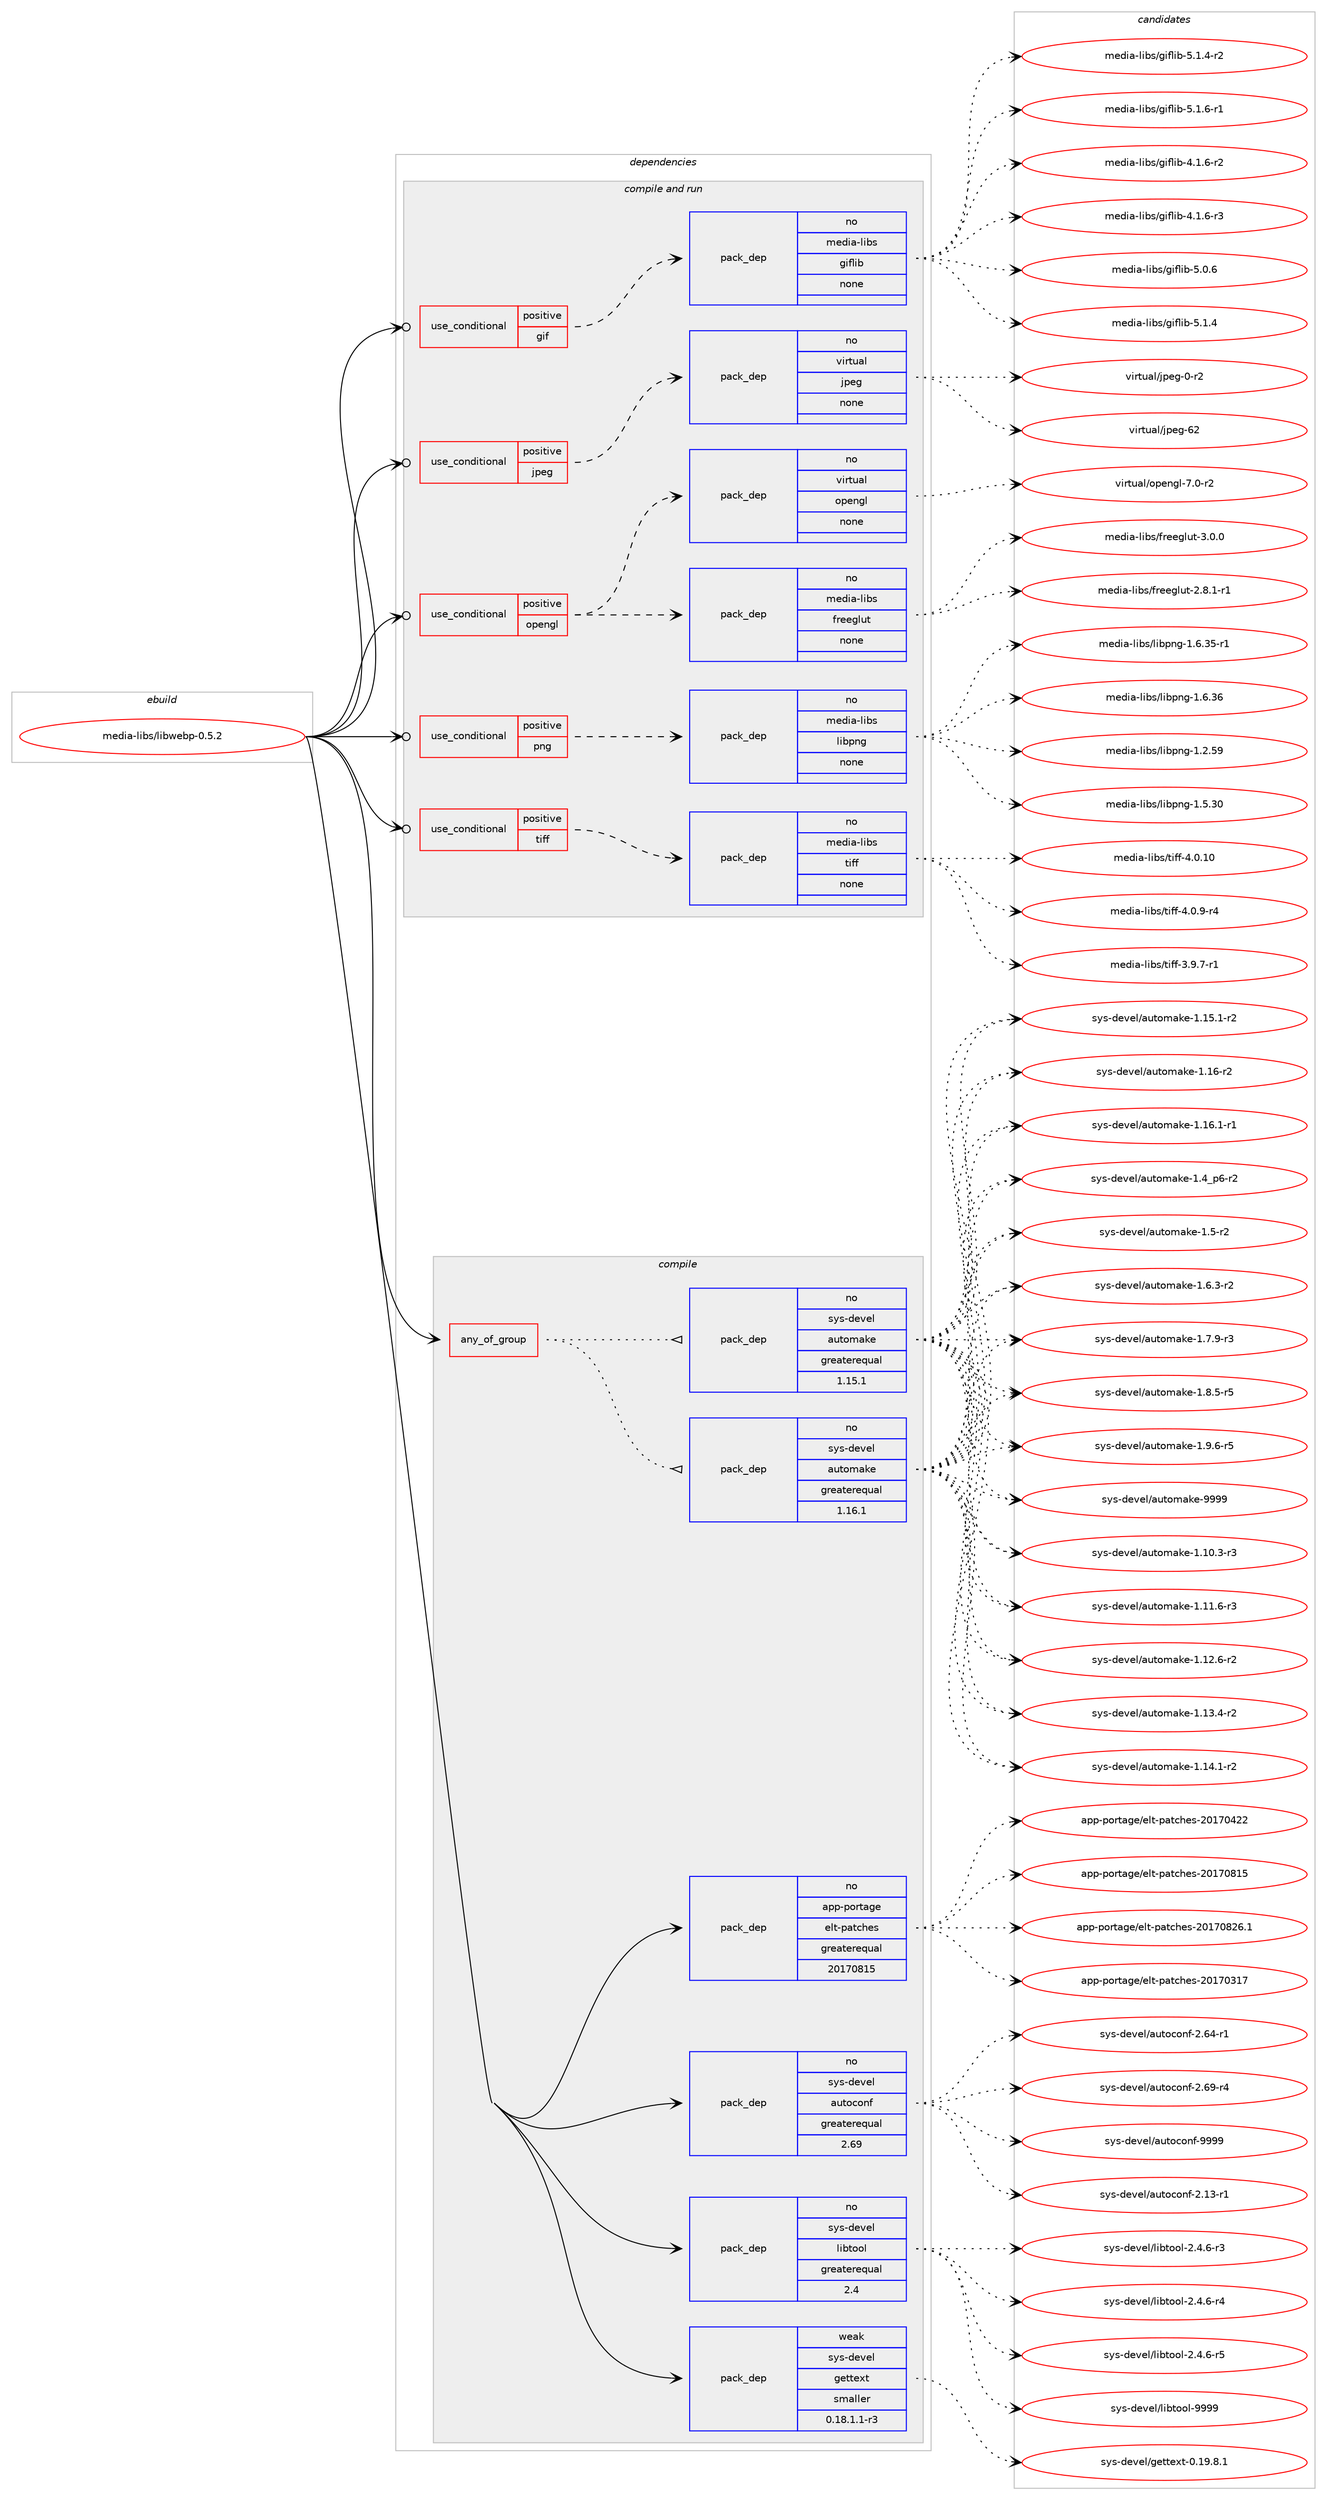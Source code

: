 digraph prolog {

# *************
# Graph options
# *************

newrank=true;
concentrate=true;
compound=true;
graph [rankdir=LR,fontname=Helvetica,fontsize=10,ranksep=1.5];#, ranksep=2.5, nodesep=0.2];
edge  [arrowhead=vee];
node  [fontname=Helvetica,fontsize=10];

# **********
# The ebuild
# **********

subgraph cluster_leftcol {
color=gray;
rank=same;
label=<<i>ebuild</i>>;
id [label="media-libs/libwebp-0.5.2", color=red, width=4, href="../media-libs/libwebp-0.5.2.svg"];
}

# ****************
# The dependencies
# ****************

subgraph cluster_midcol {
color=gray;
label=<<i>dependencies</i>>;
subgraph cluster_compile {
fillcolor="#eeeeee";
style=filled;
label=<<i>compile</i>>;
subgraph any25149 {
dependency1614265 [label=<<TABLE BORDER="0" CELLBORDER="1" CELLSPACING="0" CELLPADDING="4"><TR><TD CELLPADDING="10">any_of_group</TD></TR></TABLE>>, shape=none, color=red];subgraph pack1153667 {
dependency1614266 [label=<<TABLE BORDER="0" CELLBORDER="1" CELLSPACING="0" CELLPADDING="4" WIDTH="220"><TR><TD ROWSPAN="6" CELLPADDING="30">pack_dep</TD></TR><TR><TD WIDTH="110">no</TD></TR><TR><TD>sys-devel</TD></TR><TR><TD>automake</TD></TR><TR><TD>greaterequal</TD></TR><TR><TD>1.16.1</TD></TR></TABLE>>, shape=none, color=blue];
}
dependency1614265:e -> dependency1614266:w [weight=20,style="dotted",arrowhead="oinv"];
subgraph pack1153668 {
dependency1614267 [label=<<TABLE BORDER="0" CELLBORDER="1" CELLSPACING="0" CELLPADDING="4" WIDTH="220"><TR><TD ROWSPAN="6" CELLPADDING="30">pack_dep</TD></TR><TR><TD WIDTH="110">no</TD></TR><TR><TD>sys-devel</TD></TR><TR><TD>automake</TD></TR><TR><TD>greaterequal</TD></TR><TR><TD>1.15.1</TD></TR></TABLE>>, shape=none, color=blue];
}
dependency1614265:e -> dependency1614267:w [weight=20,style="dotted",arrowhead="oinv"];
}
id:e -> dependency1614265:w [weight=20,style="solid",arrowhead="vee"];
subgraph pack1153669 {
dependency1614268 [label=<<TABLE BORDER="0" CELLBORDER="1" CELLSPACING="0" CELLPADDING="4" WIDTH="220"><TR><TD ROWSPAN="6" CELLPADDING="30">pack_dep</TD></TR><TR><TD WIDTH="110">no</TD></TR><TR><TD>app-portage</TD></TR><TR><TD>elt-patches</TD></TR><TR><TD>greaterequal</TD></TR><TR><TD>20170815</TD></TR></TABLE>>, shape=none, color=blue];
}
id:e -> dependency1614268:w [weight=20,style="solid",arrowhead="vee"];
subgraph pack1153670 {
dependency1614269 [label=<<TABLE BORDER="0" CELLBORDER="1" CELLSPACING="0" CELLPADDING="4" WIDTH="220"><TR><TD ROWSPAN="6" CELLPADDING="30">pack_dep</TD></TR><TR><TD WIDTH="110">no</TD></TR><TR><TD>sys-devel</TD></TR><TR><TD>autoconf</TD></TR><TR><TD>greaterequal</TD></TR><TR><TD>2.69</TD></TR></TABLE>>, shape=none, color=blue];
}
id:e -> dependency1614269:w [weight=20,style="solid",arrowhead="vee"];
subgraph pack1153671 {
dependency1614270 [label=<<TABLE BORDER="0" CELLBORDER="1" CELLSPACING="0" CELLPADDING="4" WIDTH="220"><TR><TD ROWSPAN="6" CELLPADDING="30">pack_dep</TD></TR><TR><TD WIDTH="110">no</TD></TR><TR><TD>sys-devel</TD></TR><TR><TD>libtool</TD></TR><TR><TD>greaterequal</TD></TR><TR><TD>2.4</TD></TR></TABLE>>, shape=none, color=blue];
}
id:e -> dependency1614270:w [weight=20,style="solid",arrowhead="vee"];
subgraph pack1153672 {
dependency1614271 [label=<<TABLE BORDER="0" CELLBORDER="1" CELLSPACING="0" CELLPADDING="4" WIDTH="220"><TR><TD ROWSPAN="6" CELLPADDING="30">pack_dep</TD></TR><TR><TD WIDTH="110">weak</TD></TR><TR><TD>sys-devel</TD></TR><TR><TD>gettext</TD></TR><TR><TD>smaller</TD></TR><TR><TD>0.18.1.1-r3</TD></TR></TABLE>>, shape=none, color=blue];
}
id:e -> dependency1614271:w [weight=20,style="solid",arrowhead="vee"];
}
subgraph cluster_compileandrun {
fillcolor="#eeeeee";
style=filled;
label=<<i>compile and run</i>>;
subgraph cond434750 {
dependency1614272 [label=<<TABLE BORDER="0" CELLBORDER="1" CELLSPACING="0" CELLPADDING="4"><TR><TD ROWSPAN="3" CELLPADDING="10">use_conditional</TD></TR><TR><TD>positive</TD></TR><TR><TD>gif</TD></TR></TABLE>>, shape=none, color=red];
subgraph pack1153673 {
dependency1614273 [label=<<TABLE BORDER="0" CELLBORDER="1" CELLSPACING="0" CELLPADDING="4" WIDTH="220"><TR><TD ROWSPAN="6" CELLPADDING="30">pack_dep</TD></TR><TR><TD WIDTH="110">no</TD></TR><TR><TD>media-libs</TD></TR><TR><TD>giflib</TD></TR><TR><TD>none</TD></TR><TR><TD></TD></TR></TABLE>>, shape=none, color=blue];
}
dependency1614272:e -> dependency1614273:w [weight=20,style="dashed",arrowhead="vee"];
}
id:e -> dependency1614272:w [weight=20,style="solid",arrowhead="odotvee"];
subgraph cond434751 {
dependency1614274 [label=<<TABLE BORDER="0" CELLBORDER="1" CELLSPACING="0" CELLPADDING="4"><TR><TD ROWSPAN="3" CELLPADDING="10">use_conditional</TD></TR><TR><TD>positive</TD></TR><TR><TD>jpeg</TD></TR></TABLE>>, shape=none, color=red];
subgraph pack1153674 {
dependency1614275 [label=<<TABLE BORDER="0" CELLBORDER="1" CELLSPACING="0" CELLPADDING="4" WIDTH="220"><TR><TD ROWSPAN="6" CELLPADDING="30">pack_dep</TD></TR><TR><TD WIDTH="110">no</TD></TR><TR><TD>virtual</TD></TR><TR><TD>jpeg</TD></TR><TR><TD>none</TD></TR><TR><TD></TD></TR></TABLE>>, shape=none, color=blue];
}
dependency1614274:e -> dependency1614275:w [weight=20,style="dashed",arrowhead="vee"];
}
id:e -> dependency1614274:w [weight=20,style="solid",arrowhead="odotvee"];
subgraph cond434752 {
dependency1614276 [label=<<TABLE BORDER="0" CELLBORDER="1" CELLSPACING="0" CELLPADDING="4"><TR><TD ROWSPAN="3" CELLPADDING="10">use_conditional</TD></TR><TR><TD>positive</TD></TR><TR><TD>opengl</TD></TR></TABLE>>, shape=none, color=red];
subgraph pack1153675 {
dependency1614277 [label=<<TABLE BORDER="0" CELLBORDER="1" CELLSPACING="0" CELLPADDING="4" WIDTH="220"><TR><TD ROWSPAN="6" CELLPADDING="30">pack_dep</TD></TR><TR><TD WIDTH="110">no</TD></TR><TR><TD>media-libs</TD></TR><TR><TD>freeglut</TD></TR><TR><TD>none</TD></TR><TR><TD></TD></TR></TABLE>>, shape=none, color=blue];
}
dependency1614276:e -> dependency1614277:w [weight=20,style="dashed",arrowhead="vee"];
subgraph pack1153676 {
dependency1614278 [label=<<TABLE BORDER="0" CELLBORDER="1" CELLSPACING="0" CELLPADDING="4" WIDTH="220"><TR><TD ROWSPAN="6" CELLPADDING="30">pack_dep</TD></TR><TR><TD WIDTH="110">no</TD></TR><TR><TD>virtual</TD></TR><TR><TD>opengl</TD></TR><TR><TD>none</TD></TR><TR><TD></TD></TR></TABLE>>, shape=none, color=blue];
}
dependency1614276:e -> dependency1614278:w [weight=20,style="dashed",arrowhead="vee"];
}
id:e -> dependency1614276:w [weight=20,style="solid",arrowhead="odotvee"];
subgraph cond434753 {
dependency1614279 [label=<<TABLE BORDER="0" CELLBORDER="1" CELLSPACING="0" CELLPADDING="4"><TR><TD ROWSPAN="3" CELLPADDING="10">use_conditional</TD></TR><TR><TD>positive</TD></TR><TR><TD>png</TD></TR></TABLE>>, shape=none, color=red];
subgraph pack1153677 {
dependency1614280 [label=<<TABLE BORDER="0" CELLBORDER="1" CELLSPACING="0" CELLPADDING="4" WIDTH="220"><TR><TD ROWSPAN="6" CELLPADDING="30">pack_dep</TD></TR><TR><TD WIDTH="110">no</TD></TR><TR><TD>media-libs</TD></TR><TR><TD>libpng</TD></TR><TR><TD>none</TD></TR><TR><TD></TD></TR></TABLE>>, shape=none, color=blue];
}
dependency1614279:e -> dependency1614280:w [weight=20,style="dashed",arrowhead="vee"];
}
id:e -> dependency1614279:w [weight=20,style="solid",arrowhead="odotvee"];
subgraph cond434754 {
dependency1614281 [label=<<TABLE BORDER="0" CELLBORDER="1" CELLSPACING="0" CELLPADDING="4"><TR><TD ROWSPAN="3" CELLPADDING="10">use_conditional</TD></TR><TR><TD>positive</TD></TR><TR><TD>tiff</TD></TR></TABLE>>, shape=none, color=red];
subgraph pack1153678 {
dependency1614282 [label=<<TABLE BORDER="0" CELLBORDER="1" CELLSPACING="0" CELLPADDING="4" WIDTH="220"><TR><TD ROWSPAN="6" CELLPADDING="30">pack_dep</TD></TR><TR><TD WIDTH="110">no</TD></TR><TR><TD>media-libs</TD></TR><TR><TD>tiff</TD></TR><TR><TD>none</TD></TR><TR><TD></TD></TR></TABLE>>, shape=none, color=blue];
}
dependency1614281:e -> dependency1614282:w [weight=20,style="dashed",arrowhead="vee"];
}
id:e -> dependency1614281:w [weight=20,style="solid",arrowhead="odotvee"];
}
subgraph cluster_run {
fillcolor="#eeeeee";
style=filled;
label=<<i>run</i>>;
}
}

# **************
# The candidates
# **************

subgraph cluster_choices {
rank=same;
color=gray;
label=<<i>candidates</i>>;

subgraph choice1153667 {
color=black;
nodesep=1;
choice11512111545100101118101108479711711611110997107101454946494846514511451 [label="sys-devel/automake-1.10.3-r3", color=red, width=4,href="../sys-devel/automake-1.10.3-r3.svg"];
choice11512111545100101118101108479711711611110997107101454946494946544511451 [label="sys-devel/automake-1.11.6-r3", color=red, width=4,href="../sys-devel/automake-1.11.6-r3.svg"];
choice11512111545100101118101108479711711611110997107101454946495046544511450 [label="sys-devel/automake-1.12.6-r2", color=red, width=4,href="../sys-devel/automake-1.12.6-r2.svg"];
choice11512111545100101118101108479711711611110997107101454946495146524511450 [label="sys-devel/automake-1.13.4-r2", color=red, width=4,href="../sys-devel/automake-1.13.4-r2.svg"];
choice11512111545100101118101108479711711611110997107101454946495246494511450 [label="sys-devel/automake-1.14.1-r2", color=red, width=4,href="../sys-devel/automake-1.14.1-r2.svg"];
choice11512111545100101118101108479711711611110997107101454946495346494511450 [label="sys-devel/automake-1.15.1-r2", color=red, width=4,href="../sys-devel/automake-1.15.1-r2.svg"];
choice1151211154510010111810110847971171161111099710710145494649544511450 [label="sys-devel/automake-1.16-r2", color=red, width=4,href="../sys-devel/automake-1.16-r2.svg"];
choice11512111545100101118101108479711711611110997107101454946495446494511449 [label="sys-devel/automake-1.16.1-r1", color=red, width=4,href="../sys-devel/automake-1.16.1-r1.svg"];
choice115121115451001011181011084797117116111109971071014549465295112544511450 [label="sys-devel/automake-1.4_p6-r2", color=red, width=4,href="../sys-devel/automake-1.4_p6-r2.svg"];
choice11512111545100101118101108479711711611110997107101454946534511450 [label="sys-devel/automake-1.5-r2", color=red, width=4,href="../sys-devel/automake-1.5-r2.svg"];
choice115121115451001011181011084797117116111109971071014549465446514511450 [label="sys-devel/automake-1.6.3-r2", color=red, width=4,href="../sys-devel/automake-1.6.3-r2.svg"];
choice115121115451001011181011084797117116111109971071014549465546574511451 [label="sys-devel/automake-1.7.9-r3", color=red, width=4,href="../sys-devel/automake-1.7.9-r3.svg"];
choice115121115451001011181011084797117116111109971071014549465646534511453 [label="sys-devel/automake-1.8.5-r5", color=red, width=4,href="../sys-devel/automake-1.8.5-r5.svg"];
choice115121115451001011181011084797117116111109971071014549465746544511453 [label="sys-devel/automake-1.9.6-r5", color=red, width=4,href="../sys-devel/automake-1.9.6-r5.svg"];
choice115121115451001011181011084797117116111109971071014557575757 [label="sys-devel/automake-9999", color=red, width=4,href="../sys-devel/automake-9999.svg"];
dependency1614266:e -> choice11512111545100101118101108479711711611110997107101454946494846514511451:w [style=dotted,weight="100"];
dependency1614266:e -> choice11512111545100101118101108479711711611110997107101454946494946544511451:w [style=dotted,weight="100"];
dependency1614266:e -> choice11512111545100101118101108479711711611110997107101454946495046544511450:w [style=dotted,weight="100"];
dependency1614266:e -> choice11512111545100101118101108479711711611110997107101454946495146524511450:w [style=dotted,weight="100"];
dependency1614266:e -> choice11512111545100101118101108479711711611110997107101454946495246494511450:w [style=dotted,weight="100"];
dependency1614266:e -> choice11512111545100101118101108479711711611110997107101454946495346494511450:w [style=dotted,weight="100"];
dependency1614266:e -> choice1151211154510010111810110847971171161111099710710145494649544511450:w [style=dotted,weight="100"];
dependency1614266:e -> choice11512111545100101118101108479711711611110997107101454946495446494511449:w [style=dotted,weight="100"];
dependency1614266:e -> choice115121115451001011181011084797117116111109971071014549465295112544511450:w [style=dotted,weight="100"];
dependency1614266:e -> choice11512111545100101118101108479711711611110997107101454946534511450:w [style=dotted,weight="100"];
dependency1614266:e -> choice115121115451001011181011084797117116111109971071014549465446514511450:w [style=dotted,weight="100"];
dependency1614266:e -> choice115121115451001011181011084797117116111109971071014549465546574511451:w [style=dotted,weight="100"];
dependency1614266:e -> choice115121115451001011181011084797117116111109971071014549465646534511453:w [style=dotted,weight="100"];
dependency1614266:e -> choice115121115451001011181011084797117116111109971071014549465746544511453:w [style=dotted,weight="100"];
dependency1614266:e -> choice115121115451001011181011084797117116111109971071014557575757:w [style=dotted,weight="100"];
}
subgraph choice1153668 {
color=black;
nodesep=1;
choice11512111545100101118101108479711711611110997107101454946494846514511451 [label="sys-devel/automake-1.10.3-r3", color=red, width=4,href="../sys-devel/automake-1.10.3-r3.svg"];
choice11512111545100101118101108479711711611110997107101454946494946544511451 [label="sys-devel/automake-1.11.6-r3", color=red, width=4,href="../sys-devel/automake-1.11.6-r3.svg"];
choice11512111545100101118101108479711711611110997107101454946495046544511450 [label="sys-devel/automake-1.12.6-r2", color=red, width=4,href="../sys-devel/automake-1.12.6-r2.svg"];
choice11512111545100101118101108479711711611110997107101454946495146524511450 [label="sys-devel/automake-1.13.4-r2", color=red, width=4,href="../sys-devel/automake-1.13.4-r2.svg"];
choice11512111545100101118101108479711711611110997107101454946495246494511450 [label="sys-devel/automake-1.14.1-r2", color=red, width=4,href="../sys-devel/automake-1.14.1-r2.svg"];
choice11512111545100101118101108479711711611110997107101454946495346494511450 [label="sys-devel/automake-1.15.1-r2", color=red, width=4,href="../sys-devel/automake-1.15.1-r2.svg"];
choice1151211154510010111810110847971171161111099710710145494649544511450 [label="sys-devel/automake-1.16-r2", color=red, width=4,href="../sys-devel/automake-1.16-r2.svg"];
choice11512111545100101118101108479711711611110997107101454946495446494511449 [label="sys-devel/automake-1.16.1-r1", color=red, width=4,href="../sys-devel/automake-1.16.1-r1.svg"];
choice115121115451001011181011084797117116111109971071014549465295112544511450 [label="sys-devel/automake-1.4_p6-r2", color=red, width=4,href="../sys-devel/automake-1.4_p6-r2.svg"];
choice11512111545100101118101108479711711611110997107101454946534511450 [label="sys-devel/automake-1.5-r2", color=red, width=4,href="../sys-devel/automake-1.5-r2.svg"];
choice115121115451001011181011084797117116111109971071014549465446514511450 [label="sys-devel/automake-1.6.3-r2", color=red, width=4,href="../sys-devel/automake-1.6.3-r2.svg"];
choice115121115451001011181011084797117116111109971071014549465546574511451 [label="sys-devel/automake-1.7.9-r3", color=red, width=4,href="../sys-devel/automake-1.7.9-r3.svg"];
choice115121115451001011181011084797117116111109971071014549465646534511453 [label="sys-devel/automake-1.8.5-r5", color=red, width=4,href="../sys-devel/automake-1.8.5-r5.svg"];
choice115121115451001011181011084797117116111109971071014549465746544511453 [label="sys-devel/automake-1.9.6-r5", color=red, width=4,href="../sys-devel/automake-1.9.6-r5.svg"];
choice115121115451001011181011084797117116111109971071014557575757 [label="sys-devel/automake-9999", color=red, width=4,href="../sys-devel/automake-9999.svg"];
dependency1614267:e -> choice11512111545100101118101108479711711611110997107101454946494846514511451:w [style=dotted,weight="100"];
dependency1614267:e -> choice11512111545100101118101108479711711611110997107101454946494946544511451:w [style=dotted,weight="100"];
dependency1614267:e -> choice11512111545100101118101108479711711611110997107101454946495046544511450:w [style=dotted,weight="100"];
dependency1614267:e -> choice11512111545100101118101108479711711611110997107101454946495146524511450:w [style=dotted,weight="100"];
dependency1614267:e -> choice11512111545100101118101108479711711611110997107101454946495246494511450:w [style=dotted,weight="100"];
dependency1614267:e -> choice11512111545100101118101108479711711611110997107101454946495346494511450:w [style=dotted,weight="100"];
dependency1614267:e -> choice1151211154510010111810110847971171161111099710710145494649544511450:w [style=dotted,weight="100"];
dependency1614267:e -> choice11512111545100101118101108479711711611110997107101454946495446494511449:w [style=dotted,weight="100"];
dependency1614267:e -> choice115121115451001011181011084797117116111109971071014549465295112544511450:w [style=dotted,weight="100"];
dependency1614267:e -> choice11512111545100101118101108479711711611110997107101454946534511450:w [style=dotted,weight="100"];
dependency1614267:e -> choice115121115451001011181011084797117116111109971071014549465446514511450:w [style=dotted,weight="100"];
dependency1614267:e -> choice115121115451001011181011084797117116111109971071014549465546574511451:w [style=dotted,weight="100"];
dependency1614267:e -> choice115121115451001011181011084797117116111109971071014549465646534511453:w [style=dotted,weight="100"];
dependency1614267:e -> choice115121115451001011181011084797117116111109971071014549465746544511453:w [style=dotted,weight="100"];
dependency1614267:e -> choice115121115451001011181011084797117116111109971071014557575757:w [style=dotted,weight="100"];
}
subgraph choice1153669 {
color=black;
nodesep=1;
choice97112112451121111141169710310147101108116451129711699104101115455048495548514955 [label="app-portage/elt-patches-20170317", color=red, width=4,href="../app-portage/elt-patches-20170317.svg"];
choice97112112451121111141169710310147101108116451129711699104101115455048495548525050 [label="app-portage/elt-patches-20170422", color=red, width=4,href="../app-portage/elt-patches-20170422.svg"];
choice97112112451121111141169710310147101108116451129711699104101115455048495548564953 [label="app-portage/elt-patches-20170815", color=red, width=4,href="../app-portage/elt-patches-20170815.svg"];
choice971121124511211111411697103101471011081164511297116991041011154550484955485650544649 [label="app-portage/elt-patches-20170826.1", color=red, width=4,href="../app-portage/elt-patches-20170826.1.svg"];
dependency1614268:e -> choice97112112451121111141169710310147101108116451129711699104101115455048495548514955:w [style=dotted,weight="100"];
dependency1614268:e -> choice97112112451121111141169710310147101108116451129711699104101115455048495548525050:w [style=dotted,weight="100"];
dependency1614268:e -> choice97112112451121111141169710310147101108116451129711699104101115455048495548564953:w [style=dotted,weight="100"];
dependency1614268:e -> choice971121124511211111411697103101471011081164511297116991041011154550484955485650544649:w [style=dotted,weight="100"];
}
subgraph choice1153670 {
color=black;
nodesep=1;
choice1151211154510010111810110847971171161119911111010245504649514511449 [label="sys-devel/autoconf-2.13-r1", color=red, width=4,href="../sys-devel/autoconf-2.13-r1.svg"];
choice1151211154510010111810110847971171161119911111010245504654524511449 [label="sys-devel/autoconf-2.64-r1", color=red, width=4,href="../sys-devel/autoconf-2.64-r1.svg"];
choice1151211154510010111810110847971171161119911111010245504654574511452 [label="sys-devel/autoconf-2.69-r4", color=red, width=4,href="../sys-devel/autoconf-2.69-r4.svg"];
choice115121115451001011181011084797117116111991111101024557575757 [label="sys-devel/autoconf-9999", color=red, width=4,href="../sys-devel/autoconf-9999.svg"];
dependency1614269:e -> choice1151211154510010111810110847971171161119911111010245504649514511449:w [style=dotted,weight="100"];
dependency1614269:e -> choice1151211154510010111810110847971171161119911111010245504654524511449:w [style=dotted,weight="100"];
dependency1614269:e -> choice1151211154510010111810110847971171161119911111010245504654574511452:w [style=dotted,weight="100"];
dependency1614269:e -> choice115121115451001011181011084797117116111991111101024557575757:w [style=dotted,weight="100"];
}
subgraph choice1153671 {
color=black;
nodesep=1;
choice1151211154510010111810110847108105981161111111084550465246544511451 [label="sys-devel/libtool-2.4.6-r3", color=red, width=4,href="../sys-devel/libtool-2.4.6-r3.svg"];
choice1151211154510010111810110847108105981161111111084550465246544511452 [label="sys-devel/libtool-2.4.6-r4", color=red, width=4,href="../sys-devel/libtool-2.4.6-r4.svg"];
choice1151211154510010111810110847108105981161111111084550465246544511453 [label="sys-devel/libtool-2.4.6-r5", color=red, width=4,href="../sys-devel/libtool-2.4.6-r5.svg"];
choice1151211154510010111810110847108105981161111111084557575757 [label="sys-devel/libtool-9999", color=red, width=4,href="../sys-devel/libtool-9999.svg"];
dependency1614270:e -> choice1151211154510010111810110847108105981161111111084550465246544511451:w [style=dotted,weight="100"];
dependency1614270:e -> choice1151211154510010111810110847108105981161111111084550465246544511452:w [style=dotted,weight="100"];
dependency1614270:e -> choice1151211154510010111810110847108105981161111111084550465246544511453:w [style=dotted,weight="100"];
dependency1614270:e -> choice1151211154510010111810110847108105981161111111084557575757:w [style=dotted,weight="100"];
}
subgraph choice1153672 {
color=black;
nodesep=1;
choice1151211154510010111810110847103101116116101120116454846495746564649 [label="sys-devel/gettext-0.19.8.1", color=red, width=4,href="../sys-devel/gettext-0.19.8.1.svg"];
dependency1614271:e -> choice1151211154510010111810110847103101116116101120116454846495746564649:w [style=dotted,weight="100"];
}
subgraph choice1153673 {
color=black;
nodesep=1;
choice10910110010597451081059811547103105102108105984552464946544511450 [label="media-libs/giflib-4.1.6-r2", color=red, width=4,href="../media-libs/giflib-4.1.6-r2.svg"];
choice10910110010597451081059811547103105102108105984552464946544511451 [label="media-libs/giflib-4.1.6-r3", color=red, width=4,href="../media-libs/giflib-4.1.6-r3.svg"];
choice1091011001059745108105981154710310510210810598455346484654 [label="media-libs/giflib-5.0.6", color=red, width=4,href="../media-libs/giflib-5.0.6.svg"];
choice1091011001059745108105981154710310510210810598455346494652 [label="media-libs/giflib-5.1.4", color=red, width=4,href="../media-libs/giflib-5.1.4.svg"];
choice10910110010597451081059811547103105102108105984553464946524511450 [label="media-libs/giflib-5.1.4-r2", color=red, width=4,href="../media-libs/giflib-5.1.4-r2.svg"];
choice10910110010597451081059811547103105102108105984553464946544511449 [label="media-libs/giflib-5.1.6-r1", color=red, width=4,href="../media-libs/giflib-5.1.6-r1.svg"];
dependency1614273:e -> choice10910110010597451081059811547103105102108105984552464946544511450:w [style=dotted,weight="100"];
dependency1614273:e -> choice10910110010597451081059811547103105102108105984552464946544511451:w [style=dotted,weight="100"];
dependency1614273:e -> choice1091011001059745108105981154710310510210810598455346484654:w [style=dotted,weight="100"];
dependency1614273:e -> choice1091011001059745108105981154710310510210810598455346494652:w [style=dotted,weight="100"];
dependency1614273:e -> choice10910110010597451081059811547103105102108105984553464946524511450:w [style=dotted,weight="100"];
dependency1614273:e -> choice10910110010597451081059811547103105102108105984553464946544511449:w [style=dotted,weight="100"];
}
subgraph choice1153674 {
color=black;
nodesep=1;
choice118105114116117971084710611210110345484511450 [label="virtual/jpeg-0-r2", color=red, width=4,href="../virtual/jpeg-0-r2.svg"];
choice1181051141161179710847106112101103455450 [label="virtual/jpeg-62", color=red, width=4,href="../virtual/jpeg-62.svg"];
dependency1614275:e -> choice118105114116117971084710611210110345484511450:w [style=dotted,weight="100"];
dependency1614275:e -> choice1181051141161179710847106112101103455450:w [style=dotted,weight="100"];
}
subgraph choice1153675 {
color=black;
nodesep=1;
choice109101100105974510810598115471021141011011031081171164550465646494511449 [label="media-libs/freeglut-2.8.1-r1", color=red, width=4,href="../media-libs/freeglut-2.8.1-r1.svg"];
choice10910110010597451081059811547102114101101103108117116455146484648 [label="media-libs/freeglut-3.0.0", color=red, width=4,href="../media-libs/freeglut-3.0.0.svg"];
dependency1614277:e -> choice109101100105974510810598115471021141011011031081171164550465646494511449:w [style=dotted,weight="100"];
dependency1614277:e -> choice10910110010597451081059811547102114101101103108117116455146484648:w [style=dotted,weight="100"];
}
subgraph choice1153676 {
color=black;
nodesep=1;
choice1181051141161179710847111112101110103108455546484511450 [label="virtual/opengl-7.0-r2", color=red, width=4,href="../virtual/opengl-7.0-r2.svg"];
dependency1614278:e -> choice1181051141161179710847111112101110103108455546484511450:w [style=dotted,weight="100"];
}
subgraph choice1153677 {
color=black;
nodesep=1;
choice109101100105974510810598115471081059811211010345494650465357 [label="media-libs/libpng-1.2.59", color=red, width=4,href="../media-libs/libpng-1.2.59.svg"];
choice109101100105974510810598115471081059811211010345494653465148 [label="media-libs/libpng-1.5.30", color=red, width=4,href="../media-libs/libpng-1.5.30.svg"];
choice1091011001059745108105981154710810598112110103454946544651534511449 [label="media-libs/libpng-1.6.35-r1", color=red, width=4,href="../media-libs/libpng-1.6.35-r1.svg"];
choice109101100105974510810598115471081059811211010345494654465154 [label="media-libs/libpng-1.6.36", color=red, width=4,href="../media-libs/libpng-1.6.36.svg"];
dependency1614280:e -> choice109101100105974510810598115471081059811211010345494650465357:w [style=dotted,weight="100"];
dependency1614280:e -> choice109101100105974510810598115471081059811211010345494653465148:w [style=dotted,weight="100"];
dependency1614280:e -> choice1091011001059745108105981154710810598112110103454946544651534511449:w [style=dotted,weight="100"];
dependency1614280:e -> choice109101100105974510810598115471081059811211010345494654465154:w [style=dotted,weight="100"];
}
subgraph choice1153678 {
color=black;
nodesep=1;
choice109101100105974510810598115471161051021024551465746554511449 [label="media-libs/tiff-3.9.7-r1", color=red, width=4,href="../media-libs/tiff-3.9.7-r1.svg"];
choice1091011001059745108105981154711610510210245524648464948 [label="media-libs/tiff-4.0.10", color=red, width=4,href="../media-libs/tiff-4.0.10.svg"];
choice109101100105974510810598115471161051021024552464846574511452 [label="media-libs/tiff-4.0.9-r4", color=red, width=4,href="../media-libs/tiff-4.0.9-r4.svg"];
dependency1614282:e -> choice109101100105974510810598115471161051021024551465746554511449:w [style=dotted,weight="100"];
dependency1614282:e -> choice1091011001059745108105981154711610510210245524648464948:w [style=dotted,weight="100"];
dependency1614282:e -> choice109101100105974510810598115471161051021024552464846574511452:w [style=dotted,weight="100"];
}
}

}
